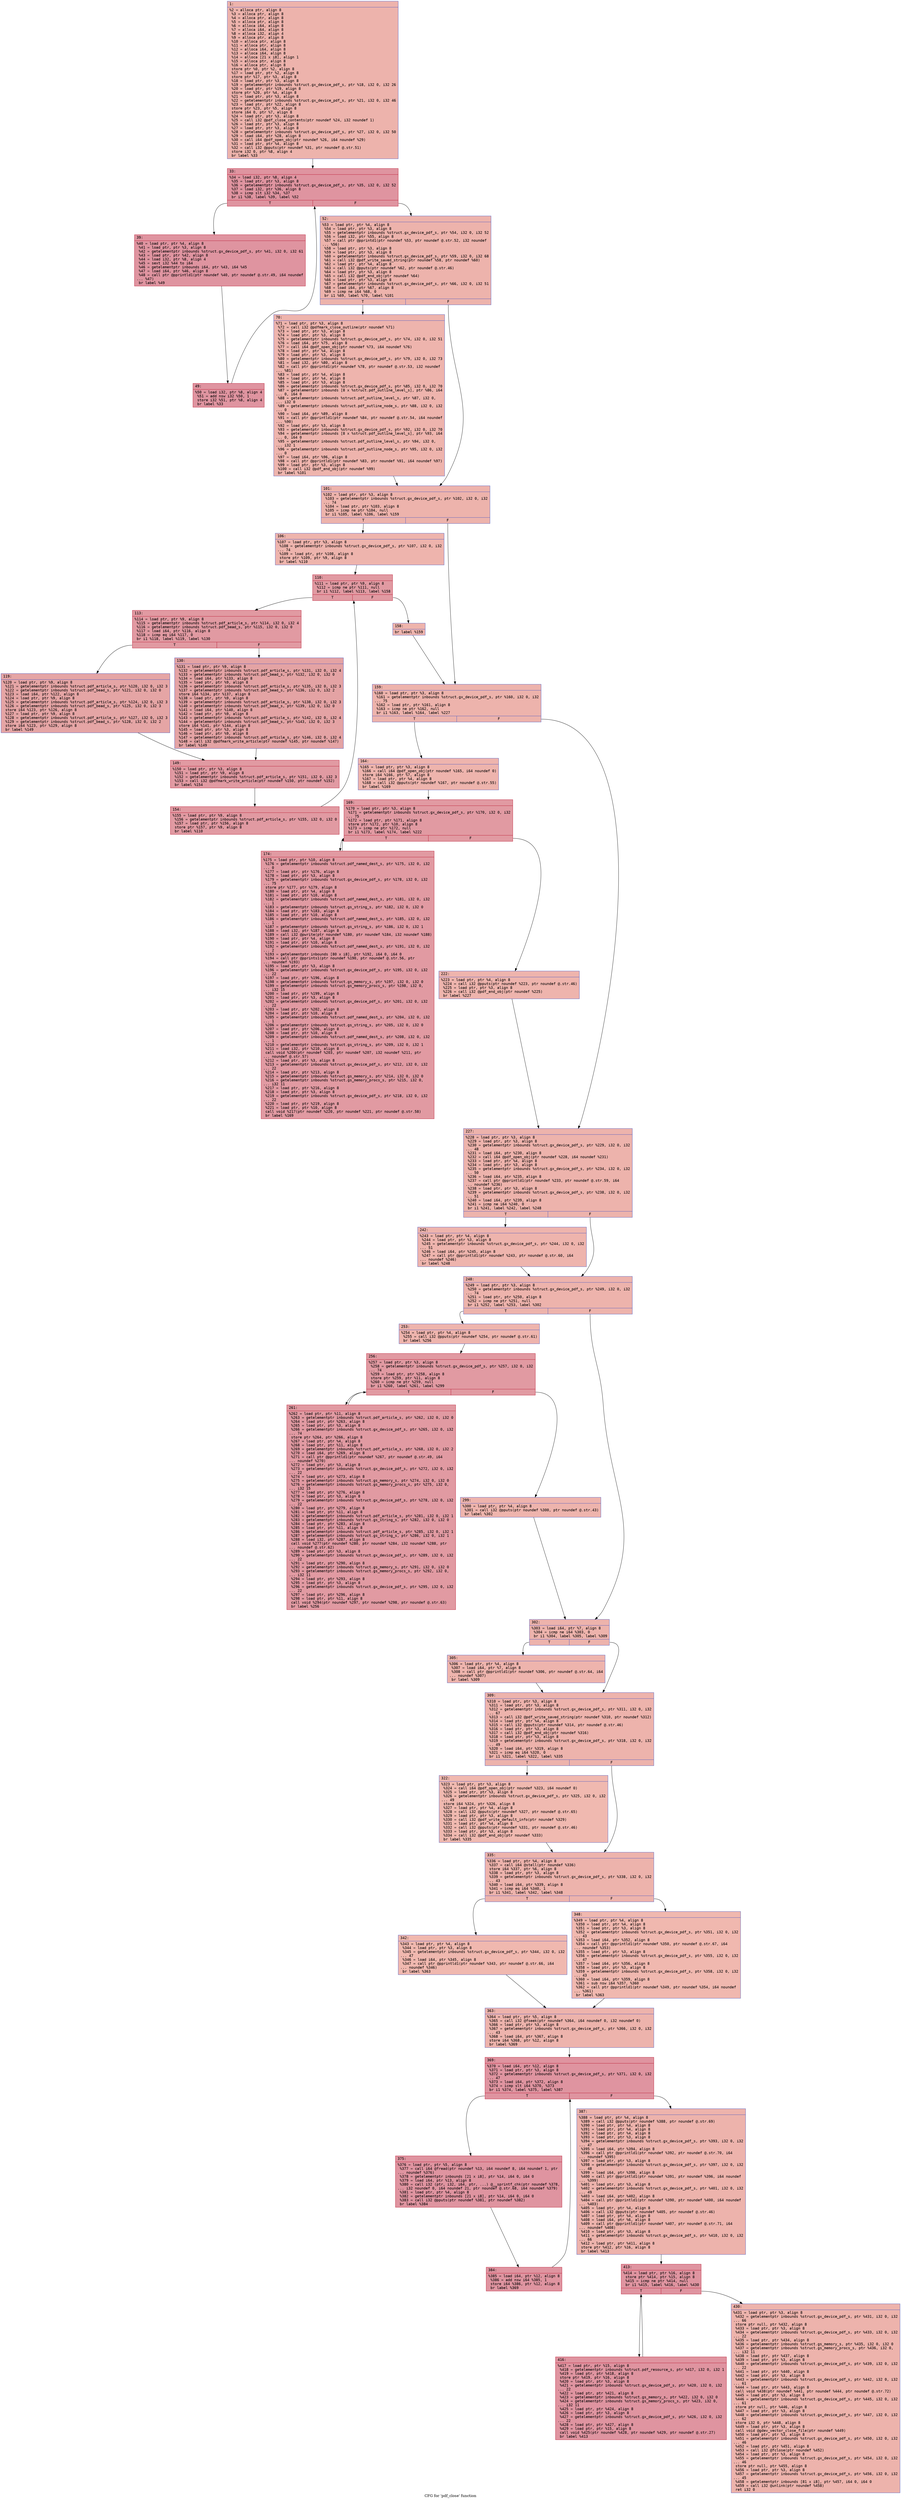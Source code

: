 digraph "CFG for 'pdf_close' function" {
	label="CFG for 'pdf_close' function";

	Node0x6000020ae800 [shape=record,color="#3d50c3ff", style=filled, fillcolor="#d6524470" fontname="Courier",label="{1:\l|  %2 = alloca ptr, align 8\l  %3 = alloca ptr, align 8\l  %4 = alloca ptr, align 8\l  %5 = alloca ptr, align 8\l  %6 = alloca i64, align 8\l  %7 = alloca i64, align 8\l  %8 = alloca i32, align 4\l  %9 = alloca ptr, align 8\l  %10 = alloca ptr, align 8\l  %11 = alloca ptr, align 8\l  %12 = alloca i64, align 8\l  %13 = alloca i64, align 8\l  %14 = alloca [21 x i8], align 1\l  %15 = alloca ptr, align 8\l  %16 = alloca ptr, align 8\l  store ptr %0, ptr %2, align 8\l  %17 = load ptr, ptr %2, align 8\l  store ptr %17, ptr %3, align 8\l  %18 = load ptr, ptr %3, align 8\l  %19 = getelementptr inbounds %struct.gx_device_pdf_s, ptr %18, i32 0, i32 26\l  %20 = load ptr, ptr %19, align 8\l  store ptr %20, ptr %4, align 8\l  %21 = load ptr, ptr %3, align 8\l  %22 = getelementptr inbounds %struct.gx_device_pdf_s, ptr %21, i32 0, i32 46\l  %23 = load ptr, ptr %22, align 8\l  store ptr %23, ptr %5, align 8\l  store i64 0, ptr %7, align 8\l  %24 = load ptr, ptr %3, align 8\l  %25 = call i32 @pdf_close_contents(ptr noundef %24, i32 noundef 1)\l  %26 = load ptr, ptr %3, align 8\l  %27 = load ptr, ptr %3, align 8\l  %28 = getelementptr inbounds %struct.gx_device_pdf_s, ptr %27, i32 0, i32 50\l  %29 = load i64, ptr %28, align 8\l  %30 = call i64 @pdf_open_obj(ptr noundef %26, i64 noundef %29)\l  %31 = load ptr, ptr %4, align 8\l  %32 = call i32 @pputs(ptr noundef %31, ptr noundef @.str.51)\l  store i32 0, ptr %8, align 4\l  br label %33\l}"];
	Node0x6000020ae800 -> Node0x6000020ae850[tooltip="1 -> 33\nProbability 100.00%" ];
	Node0x6000020ae850 [shape=record,color="#b70d28ff", style=filled, fillcolor="#b70d2870" fontname="Courier",label="{33:\l|  %34 = load i32, ptr %8, align 4\l  %35 = load ptr, ptr %3, align 8\l  %36 = getelementptr inbounds %struct.gx_device_pdf_s, ptr %35, i32 0, i32 52\l  %37 = load i32, ptr %36, align 8\l  %38 = icmp slt i32 %34, %37\l  br i1 %38, label %39, label %52\l|{<s0>T|<s1>F}}"];
	Node0x6000020ae850:s0 -> Node0x6000020ae8a0[tooltip="33 -> 39\nProbability 96.88%" ];
	Node0x6000020ae850:s1 -> Node0x6000020ae940[tooltip="33 -> 52\nProbability 3.12%" ];
	Node0x6000020ae8a0 [shape=record,color="#b70d28ff", style=filled, fillcolor="#b70d2870" fontname="Courier",label="{39:\l|  %40 = load ptr, ptr %4, align 8\l  %41 = load ptr, ptr %3, align 8\l  %42 = getelementptr inbounds %struct.gx_device_pdf_s, ptr %41, i32 0, i32 61\l  %43 = load ptr, ptr %42, align 8\l  %44 = load i32, ptr %8, align 4\l  %45 = sext i32 %44 to i64\l  %46 = getelementptr inbounds i64, ptr %43, i64 %45\l  %47 = load i64, ptr %46, align 8\l  %48 = call ptr @pprintld1(ptr noundef %40, ptr noundef @.str.49, i64 noundef\l... %47)\l  br label %49\l}"];
	Node0x6000020ae8a0 -> Node0x6000020ae8f0[tooltip="39 -> 49\nProbability 100.00%" ];
	Node0x6000020ae8f0 [shape=record,color="#b70d28ff", style=filled, fillcolor="#b70d2870" fontname="Courier",label="{49:\l|  %50 = load i32, ptr %8, align 4\l  %51 = add nsw i32 %50, 1\l  store i32 %51, ptr %8, align 4\l  br label %33\l}"];
	Node0x6000020ae8f0 -> Node0x6000020ae850[tooltip="49 -> 33\nProbability 100.00%" ];
	Node0x6000020ae940 [shape=record,color="#3d50c3ff", style=filled, fillcolor="#d6524470" fontname="Courier",label="{52:\l|  %53 = load ptr, ptr %4, align 8\l  %54 = load ptr, ptr %3, align 8\l  %55 = getelementptr inbounds %struct.gx_device_pdf_s, ptr %54, i32 0, i32 52\l  %56 = load i32, ptr %55, align 8\l  %57 = call ptr @pprintd1(ptr noundef %53, ptr noundef @.str.52, i32 noundef\l... %56)\l  %58 = load ptr, ptr %3, align 8\l  %59 = load ptr, ptr %3, align 8\l  %60 = getelementptr inbounds %struct.gx_device_pdf_s, ptr %59, i32 0, i32 68\l  %61 = call i32 @pdf_write_saved_string(ptr noundef %58, ptr noundef %60)\l  %62 = load ptr, ptr %4, align 8\l  %63 = call i32 @pputs(ptr noundef %62, ptr noundef @.str.46)\l  %64 = load ptr, ptr %3, align 8\l  %65 = call i32 @pdf_end_obj(ptr noundef %64)\l  %66 = load ptr, ptr %3, align 8\l  %67 = getelementptr inbounds %struct.gx_device_pdf_s, ptr %66, i32 0, i32 51\l  %68 = load i64, ptr %67, align 8\l  %69 = icmp ne i64 %68, 0\l  br i1 %69, label %70, label %101\l|{<s0>T|<s1>F}}"];
	Node0x6000020ae940:s0 -> Node0x6000020ae990[tooltip="52 -> 70\nProbability 62.50%" ];
	Node0x6000020ae940:s1 -> Node0x6000020ae9e0[tooltip="52 -> 101\nProbability 37.50%" ];
	Node0x6000020ae990 [shape=record,color="#3d50c3ff", style=filled, fillcolor="#d8564670" fontname="Courier",label="{70:\l|  %71 = load ptr, ptr %3, align 8\l  %72 = call i32 @pdfmark_close_outline(ptr noundef %71)\l  %73 = load ptr, ptr %3, align 8\l  %74 = load ptr, ptr %3, align 8\l  %75 = getelementptr inbounds %struct.gx_device_pdf_s, ptr %74, i32 0, i32 51\l  %76 = load i64, ptr %75, align 8\l  %77 = call i64 @pdf_open_obj(ptr noundef %73, i64 noundef %76)\l  %78 = load ptr, ptr %4, align 8\l  %79 = load ptr, ptr %3, align 8\l  %80 = getelementptr inbounds %struct.gx_device_pdf_s, ptr %79, i32 0, i32 73\l  %81 = load i32, ptr %80, align 8\l  %82 = call ptr @pprintd1(ptr noundef %78, ptr noundef @.str.53, i32 noundef\l... %81)\l  %83 = load ptr, ptr %4, align 8\l  %84 = load ptr, ptr %4, align 8\l  %85 = load ptr, ptr %3, align 8\l  %86 = getelementptr inbounds %struct.gx_device_pdf_s, ptr %85, i32 0, i32 70\l  %87 = getelementptr inbounds [8 x %struct.pdf_outline_level_s], ptr %86, i64\l... 0, i64 0\l  %88 = getelementptr inbounds %struct.pdf_outline_level_s, ptr %87, i32 0,\l... i32 0\l  %89 = getelementptr inbounds %struct.pdf_outline_node_s, ptr %88, i32 0, i32\l... 0\l  %90 = load i64, ptr %89, align 8\l  %91 = call ptr @pprintld1(ptr noundef %84, ptr noundef @.str.54, i64 noundef\l... %90)\l  %92 = load ptr, ptr %3, align 8\l  %93 = getelementptr inbounds %struct.gx_device_pdf_s, ptr %92, i32 0, i32 70\l  %94 = getelementptr inbounds [8 x %struct.pdf_outline_level_s], ptr %93, i64\l... 0, i64 0\l  %95 = getelementptr inbounds %struct.pdf_outline_level_s, ptr %94, i32 0,\l... i32 1\l  %96 = getelementptr inbounds %struct.pdf_outline_node_s, ptr %95, i32 0, i32\l... 0\l  %97 = load i64, ptr %96, align 8\l  %98 = call ptr @pprintld1(ptr noundef %83, ptr noundef %91, i64 noundef %97)\l  %99 = load ptr, ptr %3, align 8\l  %100 = call i32 @pdf_end_obj(ptr noundef %99)\l  br label %101\l}"];
	Node0x6000020ae990 -> Node0x6000020ae9e0[tooltip="70 -> 101\nProbability 100.00%" ];
	Node0x6000020ae9e0 [shape=record,color="#3d50c3ff", style=filled, fillcolor="#d6524470" fontname="Courier",label="{101:\l|  %102 = load ptr, ptr %3, align 8\l  %103 = getelementptr inbounds %struct.gx_device_pdf_s, ptr %102, i32 0, i32\l... 74\l  %104 = load ptr, ptr %103, align 8\l  %105 = icmp ne ptr %104, null\l  br i1 %105, label %106, label %159\l|{<s0>T|<s1>F}}"];
	Node0x6000020ae9e0:s0 -> Node0x6000020aea30[tooltip="101 -> 106\nProbability 62.50%" ];
	Node0x6000020ae9e0:s1 -> Node0x6000020aecb0[tooltip="101 -> 159\nProbability 37.50%" ];
	Node0x6000020aea30 [shape=record,color="#3d50c3ff", style=filled, fillcolor="#d8564670" fontname="Courier",label="{106:\l|  %107 = load ptr, ptr %3, align 8\l  %108 = getelementptr inbounds %struct.gx_device_pdf_s, ptr %107, i32 0, i32\l... 74\l  %109 = load ptr, ptr %108, align 8\l  store ptr %109, ptr %9, align 8\l  br label %110\l}"];
	Node0x6000020aea30 -> Node0x6000020aea80[tooltip="106 -> 110\nProbability 100.00%" ];
	Node0x6000020aea80 [shape=record,color="#b70d28ff", style=filled, fillcolor="#bb1b2c70" fontname="Courier",label="{110:\l|  %111 = load ptr, ptr %9, align 8\l  %112 = icmp ne ptr %111, null\l  br i1 %112, label %113, label %158\l|{<s0>T|<s1>F}}"];
	Node0x6000020aea80:s0 -> Node0x6000020aead0[tooltip="110 -> 113\nProbability 96.88%" ];
	Node0x6000020aea80:s1 -> Node0x6000020aec60[tooltip="110 -> 158\nProbability 3.12%" ];
	Node0x6000020aead0 [shape=record,color="#b70d28ff", style=filled, fillcolor="#bb1b2c70" fontname="Courier",label="{113:\l|  %114 = load ptr, ptr %9, align 8\l  %115 = getelementptr inbounds %struct.pdf_article_s, ptr %114, i32 0, i32 4\l  %116 = getelementptr inbounds %struct.pdf_bead_s, ptr %115, i32 0, i32 0\l  %117 = load i64, ptr %116, align 8\l  %118 = icmp eq i64 %117, 0\l  br i1 %118, label %119, label %130\l|{<s0>T|<s1>F}}"];
	Node0x6000020aead0:s0 -> Node0x6000020aeb20[tooltip="113 -> 119\nProbability 37.50%" ];
	Node0x6000020aead0:s1 -> Node0x6000020aeb70[tooltip="113 -> 130\nProbability 62.50%" ];
	Node0x6000020aeb20 [shape=record,color="#3d50c3ff", style=filled, fillcolor="#c5333470" fontname="Courier",label="{119:\l|  %120 = load ptr, ptr %9, align 8\l  %121 = getelementptr inbounds %struct.pdf_article_s, ptr %120, i32 0, i32 3\l  %122 = getelementptr inbounds %struct.pdf_bead_s, ptr %121, i32 0, i32 0\l  %123 = load i64, ptr %122, align 8\l  %124 = load ptr, ptr %9, align 8\l  %125 = getelementptr inbounds %struct.pdf_article_s, ptr %124, i32 0, i32 3\l  %126 = getelementptr inbounds %struct.pdf_bead_s, ptr %125, i32 0, i32 3\l  store i64 %123, ptr %126, align 8\l  %127 = load ptr, ptr %9, align 8\l  %128 = getelementptr inbounds %struct.pdf_article_s, ptr %127, i32 0, i32 3\l  %129 = getelementptr inbounds %struct.pdf_bead_s, ptr %128, i32 0, i32 2\l  store i64 %123, ptr %129, align 8\l  br label %149\l}"];
	Node0x6000020aeb20 -> Node0x6000020aebc0[tooltip="119 -> 149\nProbability 100.00%" ];
	Node0x6000020aeb70 [shape=record,color="#3d50c3ff", style=filled, fillcolor="#c32e3170" fontname="Courier",label="{130:\l|  %131 = load ptr, ptr %9, align 8\l  %132 = getelementptr inbounds %struct.pdf_article_s, ptr %131, i32 0, i32 4\l  %133 = getelementptr inbounds %struct.pdf_bead_s, ptr %132, i32 0, i32 0\l  %134 = load i64, ptr %133, align 8\l  %135 = load ptr, ptr %9, align 8\l  %136 = getelementptr inbounds %struct.pdf_article_s, ptr %135, i32 0, i32 3\l  %137 = getelementptr inbounds %struct.pdf_bead_s, ptr %136, i32 0, i32 2\l  store i64 %134, ptr %137, align 8\l  %138 = load ptr, ptr %9, align 8\l  %139 = getelementptr inbounds %struct.pdf_article_s, ptr %138, i32 0, i32 3\l  %140 = getelementptr inbounds %struct.pdf_bead_s, ptr %139, i32 0, i32 0\l  %141 = load i64, ptr %140, align 8\l  %142 = load ptr, ptr %9, align 8\l  %143 = getelementptr inbounds %struct.pdf_article_s, ptr %142, i32 0, i32 4\l  %144 = getelementptr inbounds %struct.pdf_bead_s, ptr %143, i32 0, i32 3\l  store i64 %141, ptr %144, align 8\l  %145 = load ptr, ptr %3, align 8\l  %146 = load ptr, ptr %9, align 8\l  %147 = getelementptr inbounds %struct.pdf_article_s, ptr %146, i32 0, i32 4\l  %148 = call i32 @pdfmark_write_article(ptr noundef %145, ptr noundef %147)\l  br label %149\l}"];
	Node0x6000020aeb70 -> Node0x6000020aebc0[tooltip="130 -> 149\nProbability 100.00%" ];
	Node0x6000020aebc0 [shape=record,color="#b70d28ff", style=filled, fillcolor="#bb1b2c70" fontname="Courier",label="{149:\l|  %150 = load ptr, ptr %3, align 8\l  %151 = load ptr, ptr %9, align 8\l  %152 = getelementptr inbounds %struct.pdf_article_s, ptr %151, i32 0, i32 3\l  %153 = call i32 @pdfmark_write_article(ptr noundef %150, ptr noundef %152)\l  br label %154\l}"];
	Node0x6000020aebc0 -> Node0x6000020aec10[tooltip="149 -> 154\nProbability 100.00%" ];
	Node0x6000020aec10 [shape=record,color="#b70d28ff", style=filled, fillcolor="#bb1b2c70" fontname="Courier",label="{154:\l|  %155 = load ptr, ptr %9, align 8\l  %156 = getelementptr inbounds %struct.pdf_article_s, ptr %155, i32 0, i32 0\l  %157 = load ptr, ptr %156, align 8\l  store ptr %157, ptr %9, align 8\l  br label %110\l}"];
	Node0x6000020aec10 -> Node0x6000020aea80[tooltip="154 -> 110\nProbability 100.00%" ];
	Node0x6000020aec60 [shape=record,color="#3d50c3ff", style=filled, fillcolor="#d8564670" fontname="Courier",label="{158:\l|  br label %159\l}"];
	Node0x6000020aec60 -> Node0x6000020aecb0[tooltip="158 -> 159\nProbability 100.00%" ];
	Node0x6000020aecb0 [shape=record,color="#3d50c3ff", style=filled, fillcolor="#d6524470" fontname="Courier",label="{159:\l|  %160 = load ptr, ptr %3, align 8\l  %161 = getelementptr inbounds %struct.gx_device_pdf_s, ptr %160, i32 0, i32\l... 75\l  %162 = load ptr, ptr %161, align 8\l  %163 = icmp ne ptr %162, null\l  br i1 %163, label %164, label %227\l|{<s0>T|<s1>F}}"];
	Node0x6000020aecb0:s0 -> Node0x6000020aed00[tooltip="159 -> 164\nProbability 62.50%" ];
	Node0x6000020aecb0:s1 -> Node0x6000020aee40[tooltip="159 -> 227\nProbability 37.50%" ];
	Node0x6000020aed00 [shape=record,color="#3d50c3ff", style=filled, fillcolor="#d8564670" fontname="Courier",label="{164:\l|  %165 = load ptr, ptr %3, align 8\l  %166 = call i64 @pdf_open_obj(ptr noundef %165, i64 noundef 0)\l  store i64 %166, ptr %7, align 8\l  %167 = load ptr, ptr %4, align 8\l  %168 = call i32 @pputs(ptr noundef %167, ptr noundef @.str.55)\l  br label %169\l}"];
	Node0x6000020aed00 -> Node0x6000020aed50[tooltip="164 -> 169\nProbability 100.00%" ];
	Node0x6000020aed50 [shape=record,color="#b70d28ff", style=filled, fillcolor="#bb1b2c70" fontname="Courier",label="{169:\l|  %170 = load ptr, ptr %3, align 8\l  %171 = getelementptr inbounds %struct.gx_device_pdf_s, ptr %170, i32 0, i32\l... 75\l  %172 = load ptr, ptr %171, align 8\l  store ptr %172, ptr %10, align 8\l  %173 = icmp ne ptr %172, null\l  br i1 %173, label %174, label %222\l|{<s0>T|<s1>F}}"];
	Node0x6000020aed50:s0 -> Node0x6000020aeda0[tooltip="169 -> 174\nProbability 96.88%" ];
	Node0x6000020aed50:s1 -> Node0x6000020aedf0[tooltip="169 -> 222\nProbability 3.12%" ];
	Node0x6000020aeda0 [shape=record,color="#b70d28ff", style=filled, fillcolor="#bb1b2c70" fontname="Courier",label="{174:\l|  %175 = load ptr, ptr %10, align 8\l  %176 = getelementptr inbounds %struct.pdf_named_dest_s, ptr %175, i32 0, i32\l... 0\l  %177 = load ptr, ptr %176, align 8\l  %178 = load ptr, ptr %3, align 8\l  %179 = getelementptr inbounds %struct.gx_device_pdf_s, ptr %178, i32 0, i32\l... 75\l  store ptr %177, ptr %179, align 8\l  %180 = load ptr, ptr %4, align 8\l  %181 = load ptr, ptr %10, align 8\l  %182 = getelementptr inbounds %struct.pdf_named_dest_s, ptr %181, i32 0, i32\l... 1\l  %183 = getelementptr inbounds %struct.gs_string_s, ptr %182, i32 0, i32 0\l  %184 = load ptr, ptr %183, align 8\l  %185 = load ptr, ptr %10, align 8\l  %186 = getelementptr inbounds %struct.pdf_named_dest_s, ptr %185, i32 0, i32\l... 1\l  %187 = getelementptr inbounds %struct.gs_string_s, ptr %186, i32 0, i32 1\l  %188 = load i32, ptr %187, align 8\l  %189 = call i32 @pwrite(ptr noundef %180, ptr noundef %184, i32 noundef %188)\l  %190 = load ptr, ptr %4, align 8\l  %191 = load ptr, ptr %10, align 8\l  %192 = getelementptr inbounds %struct.pdf_named_dest_s, ptr %191, i32 0, i32\l... 2\l  %193 = getelementptr inbounds [80 x i8], ptr %192, i64 0, i64 0\l  %194 = call ptr @pprints1(ptr noundef %190, ptr noundef @.str.56, ptr\l... noundef %193)\l  %195 = load ptr, ptr %3, align 8\l  %196 = getelementptr inbounds %struct.gx_device_pdf_s, ptr %195, i32 0, i32\l... 22\l  %197 = load ptr, ptr %196, align 8\l  %198 = getelementptr inbounds %struct.gs_memory_s, ptr %197, i32 0, i32 0\l  %199 = getelementptr inbounds %struct.gs_memory_procs_s, ptr %198, i32 0,\l... i32 15\l  %200 = load ptr, ptr %199, align 8\l  %201 = load ptr, ptr %3, align 8\l  %202 = getelementptr inbounds %struct.gx_device_pdf_s, ptr %201, i32 0, i32\l... 22\l  %203 = load ptr, ptr %202, align 8\l  %204 = load ptr, ptr %10, align 8\l  %205 = getelementptr inbounds %struct.pdf_named_dest_s, ptr %204, i32 0, i32\l... 1\l  %206 = getelementptr inbounds %struct.gs_string_s, ptr %205, i32 0, i32 0\l  %207 = load ptr, ptr %206, align 8\l  %208 = load ptr, ptr %10, align 8\l  %209 = getelementptr inbounds %struct.pdf_named_dest_s, ptr %208, i32 0, i32\l... 1\l  %210 = getelementptr inbounds %struct.gs_string_s, ptr %209, i32 0, i32 1\l  %211 = load i32, ptr %210, align 8\l  call void %200(ptr noundef %203, ptr noundef %207, i32 noundef %211, ptr\l... noundef @.str.57)\l  %212 = load ptr, ptr %3, align 8\l  %213 = getelementptr inbounds %struct.gx_device_pdf_s, ptr %212, i32 0, i32\l... 22\l  %214 = load ptr, ptr %213, align 8\l  %215 = getelementptr inbounds %struct.gs_memory_s, ptr %214, i32 0, i32 0\l  %216 = getelementptr inbounds %struct.gs_memory_procs_s, ptr %215, i32 0,\l... i32 11\l  %217 = load ptr, ptr %216, align 8\l  %218 = load ptr, ptr %3, align 8\l  %219 = getelementptr inbounds %struct.gx_device_pdf_s, ptr %218, i32 0, i32\l... 22\l  %220 = load ptr, ptr %219, align 8\l  %221 = load ptr, ptr %10, align 8\l  call void %217(ptr noundef %220, ptr noundef %221, ptr noundef @.str.58)\l  br label %169\l}"];
	Node0x6000020aeda0 -> Node0x6000020aed50[tooltip="174 -> 169\nProbability 100.00%" ];
	Node0x6000020aedf0 [shape=record,color="#3d50c3ff", style=filled, fillcolor="#d8564670" fontname="Courier",label="{222:\l|  %223 = load ptr, ptr %4, align 8\l  %224 = call i32 @pputs(ptr noundef %223, ptr noundef @.str.46)\l  %225 = load ptr, ptr %3, align 8\l  %226 = call i32 @pdf_end_obj(ptr noundef %225)\l  br label %227\l}"];
	Node0x6000020aedf0 -> Node0x6000020aee40[tooltip="222 -> 227\nProbability 100.00%" ];
	Node0x6000020aee40 [shape=record,color="#3d50c3ff", style=filled, fillcolor="#d6524470" fontname="Courier",label="{227:\l|  %228 = load ptr, ptr %3, align 8\l  %229 = load ptr, ptr %3, align 8\l  %230 = getelementptr inbounds %struct.gx_device_pdf_s, ptr %229, i32 0, i32\l... 48\l  %231 = load i64, ptr %230, align 8\l  %232 = call i64 @pdf_open_obj(ptr noundef %228, i64 noundef %231)\l  %233 = load ptr, ptr %4, align 8\l  %234 = load ptr, ptr %3, align 8\l  %235 = getelementptr inbounds %struct.gx_device_pdf_s, ptr %234, i32 0, i32\l... 50\l  %236 = load i64, ptr %235, align 8\l  %237 = call ptr @pprintld1(ptr noundef %233, ptr noundef @.str.59, i64\l... noundef %236)\l  %238 = load ptr, ptr %3, align 8\l  %239 = getelementptr inbounds %struct.gx_device_pdf_s, ptr %238, i32 0, i32\l... 51\l  %240 = load i64, ptr %239, align 8\l  %241 = icmp ne i64 %240, 0\l  br i1 %241, label %242, label %248\l|{<s0>T|<s1>F}}"];
	Node0x6000020aee40:s0 -> Node0x6000020aee90[tooltip="227 -> 242\nProbability 62.50%" ];
	Node0x6000020aee40:s1 -> Node0x6000020aeee0[tooltip="227 -> 248\nProbability 37.50%" ];
	Node0x6000020aee90 [shape=record,color="#3d50c3ff", style=filled, fillcolor="#d8564670" fontname="Courier",label="{242:\l|  %243 = load ptr, ptr %4, align 8\l  %244 = load ptr, ptr %3, align 8\l  %245 = getelementptr inbounds %struct.gx_device_pdf_s, ptr %244, i32 0, i32\l... 51\l  %246 = load i64, ptr %245, align 8\l  %247 = call ptr @pprintld1(ptr noundef %243, ptr noundef @.str.60, i64\l... noundef %246)\l  br label %248\l}"];
	Node0x6000020aee90 -> Node0x6000020aeee0[tooltip="242 -> 248\nProbability 100.00%" ];
	Node0x6000020aeee0 [shape=record,color="#3d50c3ff", style=filled, fillcolor="#d6524470" fontname="Courier",label="{248:\l|  %249 = load ptr, ptr %3, align 8\l  %250 = getelementptr inbounds %struct.gx_device_pdf_s, ptr %249, i32 0, i32\l... 74\l  %251 = load ptr, ptr %250, align 8\l  %252 = icmp ne ptr %251, null\l  br i1 %252, label %253, label %302\l|{<s0>T|<s1>F}}"];
	Node0x6000020aeee0:s0 -> Node0x6000020aef30[tooltip="248 -> 253\nProbability 62.50%" ];
	Node0x6000020aeee0:s1 -> Node0x6000020af070[tooltip="248 -> 302\nProbability 37.50%" ];
	Node0x6000020aef30 [shape=record,color="#3d50c3ff", style=filled, fillcolor="#d8564670" fontname="Courier",label="{253:\l|  %254 = load ptr, ptr %4, align 8\l  %255 = call i32 @pputs(ptr noundef %254, ptr noundef @.str.61)\l  br label %256\l}"];
	Node0x6000020aef30 -> Node0x6000020aef80[tooltip="253 -> 256\nProbability 100.00%" ];
	Node0x6000020aef80 [shape=record,color="#b70d28ff", style=filled, fillcolor="#bb1b2c70" fontname="Courier",label="{256:\l|  %257 = load ptr, ptr %3, align 8\l  %258 = getelementptr inbounds %struct.gx_device_pdf_s, ptr %257, i32 0, i32\l... 74\l  %259 = load ptr, ptr %258, align 8\l  store ptr %259, ptr %11, align 8\l  %260 = icmp ne ptr %259, null\l  br i1 %260, label %261, label %299\l|{<s0>T|<s1>F}}"];
	Node0x6000020aef80:s0 -> Node0x6000020aefd0[tooltip="256 -> 261\nProbability 96.88%" ];
	Node0x6000020aef80:s1 -> Node0x6000020af020[tooltip="256 -> 299\nProbability 3.12%" ];
	Node0x6000020aefd0 [shape=record,color="#b70d28ff", style=filled, fillcolor="#bb1b2c70" fontname="Courier",label="{261:\l|  %262 = load ptr, ptr %11, align 8\l  %263 = getelementptr inbounds %struct.pdf_article_s, ptr %262, i32 0, i32 0\l  %264 = load ptr, ptr %263, align 8\l  %265 = load ptr, ptr %3, align 8\l  %266 = getelementptr inbounds %struct.gx_device_pdf_s, ptr %265, i32 0, i32\l... 74\l  store ptr %264, ptr %266, align 8\l  %267 = load ptr, ptr %4, align 8\l  %268 = load ptr, ptr %11, align 8\l  %269 = getelementptr inbounds %struct.pdf_article_s, ptr %268, i32 0, i32 2\l  %270 = load i64, ptr %269, align 8\l  %271 = call ptr @pprintld1(ptr noundef %267, ptr noundef @.str.49, i64\l... noundef %270)\l  %272 = load ptr, ptr %3, align 8\l  %273 = getelementptr inbounds %struct.gx_device_pdf_s, ptr %272, i32 0, i32\l... 22\l  %274 = load ptr, ptr %273, align 8\l  %275 = getelementptr inbounds %struct.gs_memory_s, ptr %274, i32 0, i32 0\l  %276 = getelementptr inbounds %struct.gs_memory_procs_s, ptr %275, i32 0,\l... i32 15\l  %277 = load ptr, ptr %276, align 8\l  %278 = load ptr, ptr %3, align 8\l  %279 = getelementptr inbounds %struct.gx_device_pdf_s, ptr %278, i32 0, i32\l... 22\l  %280 = load ptr, ptr %279, align 8\l  %281 = load ptr, ptr %11, align 8\l  %282 = getelementptr inbounds %struct.pdf_article_s, ptr %281, i32 0, i32 1\l  %283 = getelementptr inbounds %struct.gs_string_s, ptr %282, i32 0, i32 0\l  %284 = load ptr, ptr %283, align 8\l  %285 = load ptr, ptr %11, align 8\l  %286 = getelementptr inbounds %struct.pdf_article_s, ptr %285, i32 0, i32 1\l  %287 = getelementptr inbounds %struct.gs_string_s, ptr %286, i32 0, i32 1\l  %288 = load i32, ptr %287, align 8\l  call void %277(ptr noundef %280, ptr noundef %284, i32 noundef %288, ptr\l... noundef @.str.62)\l  %289 = load ptr, ptr %3, align 8\l  %290 = getelementptr inbounds %struct.gx_device_pdf_s, ptr %289, i32 0, i32\l... 22\l  %291 = load ptr, ptr %290, align 8\l  %292 = getelementptr inbounds %struct.gs_memory_s, ptr %291, i32 0, i32 0\l  %293 = getelementptr inbounds %struct.gs_memory_procs_s, ptr %292, i32 0,\l... i32 11\l  %294 = load ptr, ptr %293, align 8\l  %295 = load ptr, ptr %3, align 8\l  %296 = getelementptr inbounds %struct.gx_device_pdf_s, ptr %295, i32 0, i32\l... 22\l  %297 = load ptr, ptr %296, align 8\l  %298 = load ptr, ptr %11, align 8\l  call void %294(ptr noundef %297, ptr noundef %298, ptr noundef @.str.63)\l  br label %256\l}"];
	Node0x6000020aefd0 -> Node0x6000020aef80[tooltip="261 -> 256\nProbability 100.00%" ];
	Node0x6000020af020 [shape=record,color="#3d50c3ff", style=filled, fillcolor="#d8564670" fontname="Courier",label="{299:\l|  %300 = load ptr, ptr %4, align 8\l  %301 = call i32 @pputs(ptr noundef %300, ptr noundef @.str.43)\l  br label %302\l}"];
	Node0x6000020af020 -> Node0x6000020af070[tooltip="299 -> 302\nProbability 100.00%" ];
	Node0x6000020af070 [shape=record,color="#3d50c3ff", style=filled, fillcolor="#d6524470" fontname="Courier",label="{302:\l|  %303 = load i64, ptr %7, align 8\l  %304 = icmp ne i64 %303, 0\l  br i1 %304, label %305, label %309\l|{<s0>T|<s1>F}}"];
	Node0x6000020af070:s0 -> Node0x6000020af0c0[tooltip="302 -> 305\nProbability 62.50%" ];
	Node0x6000020af070:s1 -> Node0x6000020af110[tooltip="302 -> 309\nProbability 37.50%" ];
	Node0x6000020af0c0 [shape=record,color="#3d50c3ff", style=filled, fillcolor="#d8564670" fontname="Courier",label="{305:\l|  %306 = load ptr, ptr %4, align 8\l  %307 = load i64, ptr %7, align 8\l  %308 = call ptr @pprintld1(ptr noundef %306, ptr noundef @.str.64, i64\l... noundef %307)\l  br label %309\l}"];
	Node0x6000020af0c0 -> Node0x6000020af110[tooltip="305 -> 309\nProbability 100.00%" ];
	Node0x6000020af110 [shape=record,color="#3d50c3ff", style=filled, fillcolor="#d6524470" fontname="Courier",label="{309:\l|  %310 = load ptr, ptr %3, align 8\l  %311 = load ptr, ptr %3, align 8\l  %312 = getelementptr inbounds %struct.gx_device_pdf_s, ptr %311, i32 0, i32\l... 67\l  %313 = call i32 @pdf_write_saved_string(ptr noundef %310, ptr noundef %312)\l  %314 = load ptr, ptr %4, align 8\l  %315 = call i32 @pputs(ptr noundef %314, ptr noundef @.str.46)\l  %316 = load ptr, ptr %3, align 8\l  %317 = call i32 @pdf_end_obj(ptr noundef %316)\l  %318 = load ptr, ptr %3, align 8\l  %319 = getelementptr inbounds %struct.gx_device_pdf_s, ptr %318, i32 0, i32\l... 49\l  %320 = load i64, ptr %319, align 8\l  %321 = icmp eq i64 %320, 0\l  br i1 %321, label %322, label %335\l|{<s0>T|<s1>F}}"];
	Node0x6000020af110:s0 -> Node0x6000020af160[tooltip="309 -> 322\nProbability 37.50%" ];
	Node0x6000020af110:s1 -> Node0x6000020af1b0[tooltip="309 -> 335\nProbability 62.50%" ];
	Node0x6000020af160 [shape=record,color="#3d50c3ff", style=filled, fillcolor="#de614d70" fontname="Courier",label="{322:\l|  %323 = load ptr, ptr %3, align 8\l  %324 = call i64 @pdf_open_obj(ptr noundef %323, i64 noundef 0)\l  %325 = load ptr, ptr %3, align 8\l  %326 = getelementptr inbounds %struct.gx_device_pdf_s, ptr %325, i32 0, i32\l... 49\l  store i64 %324, ptr %326, align 8\l  %327 = load ptr, ptr %4, align 8\l  %328 = call i32 @pputs(ptr noundef %327, ptr noundef @.str.65)\l  %329 = load ptr, ptr %3, align 8\l  %330 = call i32 @pdf_write_default_info(ptr noundef %329)\l  %331 = load ptr, ptr %4, align 8\l  %332 = call i32 @pputs(ptr noundef %331, ptr noundef @.str.46)\l  %333 = load ptr, ptr %3, align 8\l  %334 = call i32 @pdf_end_obj(ptr noundef %333)\l  br label %335\l}"];
	Node0x6000020af160 -> Node0x6000020af1b0[tooltip="322 -> 335\nProbability 100.00%" ];
	Node0x6000020af1b0 [shape=record,color="#3d50c3ff", style=filled, fillcolor="#d6524470" fontname="Courier",label="{335:\l|  %336 = load ptr, ptr %4, align 8\l  %337 = call i64 @stell(ptr noundef %336)\l  store i64 %337, ptr %6, align 8\l  %338 = load ptr, ptr %3, align 8\l  %339 = getelementptr inbounds %struct.gx_device_pdf_s, ptr %338, i32 0, i32\l... 43\l  %340 = load i64, ptr %339, align 8\l  %341 = icmp eq i64 %340, 1\l  br i1 %341, label %342, label %348\l|{<s0>T|<s1>F}}"];
	Node0x6000020af1b0:s0 -> Node0x6000020af200[tooltip="335 -> 342\nProbability 50.00%" ];
	Node0x6000020af1b0:s1 -> Node0x6000020af250[tooltip="335 -> 348\nProbability 50.00%" ];
	Node0x6000020af200 [shape=record,color="#3d50c3ff", style=filled, fillcolor="#dc5d4a70" fontname="Courier",label="{342:\l|  %343 = load ptr, ptr %4, align 8\l  %344 = load ptr, ptr %3, align 8\l  %345 = getelementptr inbounds %struct.gx_device_pdf_s, ptr %344, i32 0, i32\l... 47\l  %346 = load i64, ptr %345, align 8\l  %347 = call ptr @pprintld1(ptr noundef %343, ptr noundef @.str.66, i64\l... noundef %346)\l  br label %363\l}"];
	Node0x6000020af200 -> Node0x6000020af2a0[tooltip="342 -> 363\nProbability 100.00%" ];
	Node0x6000020af250 [shape=record,color="#3d50c3ff", style=filled, fillcolor="#dc5d4a70" fontname="Courier",label="{348:\l|  %349 = load ptr, ptr %4, align 8\l  %350 = load ptr, ptr %4, align 8\l  %351 = load ptr, ptr %3, align 8\l  %352 = getelementptr inbounds %struct.gx_device_pdf_s, ptr %351, i32 0, i32\l... 43\l  %353 = load i64, ptr %352, align 8\l  %354 = call ptr @pprintld1(ptr noundef %350, ptr noundef @.str.67, i64\l... noundef %353)\l  %355 = load ptr, ptr %3, align 8\l  %356 = getelementptr inbounds %struct.gx_device_pdf_s, ptr %355, i32 0, i32\l... 47\l  %357 = load i64, ptr %356, align 8\l  %358 = load ptr, ptr %3, align 8\l  %359 = getelementptr inbounds %struct.gx_device_pdf_s, ptr %358, i32 0, i32\l... 43\l  %360 = load i64, ptr %359, align 8\l  %361 = sub nsw i64 %357, %360\l  %362 = call ptr @pprintld1(ptr noundef %349, ptr noundef %354, i64 noundef\l... %361)\l  br label %363\l}"];
	Node0x6000020af250 -> Node0x6000020af2a0[tooltip="348 -> 363\nProbability 100.00%" ];
	Node0x6000020af2a0 [shape=record,color="#3d50c3ff", style=filled, fillcolor="#d6524470" fontname="Courier",label="{363:\l|  %364 = load ptr, ptr %5, align 8\l  %365 = call i32 @fseek(ptr noundef %364, i64 noundef 0, i32 noundef 0)\l  %366 = load ptr, ptr %3, align 8\l  %367 = getelementptr inbounds %struct.gx_device_pdf_s, ptr %366, i32 0, i32\l... 43\l  %368 = load i64, ptr %367, align 8\l  store i64 %368, ptr %12, align 8\l  br label %369\l}"];
	Node0x6000020af2a0 -> Node0x6000020af2f0[tooltip="363 -> 369\nProbability 100.00%" ];
	Node0x6000020af2f0 [shape=record,color="#b70d28ff", style=filled, fillcolor="#b70d2870" fontname="Courier",label="{369:\l|  %370 = load i64, ptr %12, align 8\l  %371 = load ptr, ptr %3, align 8\l  %372 = getelementptr inbounds %struct.gx_device_pdf_s, ptr %371, i32 0, i32\l... 47\l  %373 = load i64, ptr %372, align 8\l  %374 = icmp slt i64 %370, %373\l  br i1 %374, label %375, label %387\l|{<s0>T|<s1>F}}"];
	Node0x6000020af2f0:s0 -> Node0x6000020af340[tooltip="369 -> 375\nProbability 96.88%" ];
	Node0x6000020af2f0:s1 -> Node0x6000020af3e0[tooltip="369 -> 387\nProbability 3.12%" ];
	Node0x6000020af340 [shape=record,color="#b70d28ff", style=filled, fillcolor="#b70d2870" fontname="Courier",label="{375:\l|  %376 = load ptr, ptr %5, align 8\l  %377 = call i64 @fread(ptr noundef %13, i64 noundef 8, i64 noundef 1, ptr\l... noundef %376)\l  %378 = getelementptr inbounds [21 x i8], ptr %14, i64 0, i64 0\l  %379 = load i64, ptr %13, align 8\l  %380 = call i32 (ptr, i32, i64, ptr, ...) @__sprintf_chk(ptr noundef %378,\l... i32 noundef 0, i64 noundef 21, ptr noundef @.str.68, i64 noundef %379)\l  %381 = load ptr, ptr %4, align 8\l  %382 = getelementptr inbounds [21 x i8], ptr %14, i64 0, i64 0\l  %383 = call i32 @pputs(ptr noundef %381, ptr noundef %382)\l  br label %384\l}"];
	Node0x6000020af340 -> Node0x6000020af390[tooltip="375 -> 384\nProbability 100.00%" ];
	Node0x6000020af390 [shape=record,color="#b70d28ff", style=filled, fillcolor="#b70d2870" fontname="Courier",label="{384:\l|  %385 = load i64, ptr %12, align 8\l  %386 = add nsw i64 %385, 1\l  store i64 %386, ptr %12, align 8\l  br label %369\l}"];
	Node0x6000020af390 -> Node0x6000020af2f0[tooltip="384 -> 369\nProbability 100.00%" ];
	Node0x6000020af3e0 [shape=record,color="#3d50c3ff", style=filled, fillcolor="#d6524470" fontname="Courier",label="{387:\l|  %388 = load ptr, ptr %4, align 8\l  %389 = call i32 @pputs(ptr noundef %388, ptr noundef @.str.69)\l  %390 = load ptr, ptr %4, align 8\l  %391 = load ptr, ptr %4, align 8\l  %392 = load ptr, ptr %4, align 8\l  %393 = load ptr, ptr %3, align 8\l  %394 = getelementptr inbounds %struct.gx_device_pdf_s, ptr %393, i32 0, i32\l... 47\l  %395 = load i64, ptr %394, align 8\l  %396 = call ptr @pprintld1(ptr noundef %392, ptr noundef @.str.70, i64\l... noundef %395)\l  %397 = load ptr, ptr %3, align 8\l  %398 = getelementptr inbounds %struct.gx_device_pdf_s, ptr %397, i32 0, i32\l... 48\l  %399 = load i64, ptr %398, align 8\l  %400 = call ptr @pprintld1(ptr noundef %391, ptr noundef %396, i64 noundef\l... %399)\l  %401 = load ptr, ptr %3, align 8\l  %402 = getelementptr inbounds %struct.gx_device_pdf_s, ptr %401, i32 0, i32\l... 49\l  %403 = load i64, ptr %402, align 8\l  %404 = call ptr @pprintld1(ptr noundef %390, ptr noundef %400, i64 noundef\l... %403)\l  %405 = load ptr, ptr %4, align 8\l  %406 = call i32 @pputs(ptr noundef %405, ptr noundef @.str.46)\l  %407 = load ptr, ptr %4, align 8\l  %408 = load i64, ptr %6, align 8\l  %409 = call ptr @pprintld1(ptr noundef %407, ptr noundef @.str.71, i64\l... noundef %408)\l  %410 = load ptr, ptr %3, align 8\l  %411 = getelementptr inbounds %struct.gx_device_pdf_s, ptr %410, i32 0, i32\l... 66\l  %412 = load ptr, ptr %411, align 8\l  store ptr %412, ptr %16, align 8\l  br label %413\l}"];
	Node0x6000020af3e0 -> Node0x6000020af430[tooltip="387 -> 413\nProbability 100.00%" ];
	Node0x6000020af430 [shape=record,color="#b70d28ff", style=filled, fillcolor="#b70d2870" fontname="Courier",label="{413:\l|  %414 = load ptr, ptr %16, align 8\l  store ptr %414, ptr %15, align 8\l  %415 = icmp ne ptr %414, null\l  br i1 %415, label %416, label %430\l|{<s0>T|<s1>F}}"];
	Node0x6000020af430:s0 -> Node0x6000020af480[tooltip="413 -> 416\nProbability 96.88%" ];
	Node0x6000020af430:s1 -> Node0x6000020af4d0[tooltip="413 -> 430\nProbability 3.12%" ];
	Node0x6000020af480 [shape=record,color="#b70d28ff", style=filled, fillcolor="#b70d2870" fontname="Courier",label="{416:\l|  %417 = load ptr, ptr %15, align 8\l  %418 = getelementptr inbounds %struct.pdf_resource_s, ptr %417, i32 0, i32 1\l  %419 = load ptr, ptr %418, align 8\l  store ptr %419, ptr %16, align 8\l  %420 = load ptr, ptr %3, align 8\l  %421 = getelementptr inbounds %struct.gx_device_pdf_s, ptr %420, i32 0, i32\l... 22\l  %422 = load ptr, ptr %421, align 8\l  %423 = getelementptr inbounds %struct.gs_memory_s, ptr %422, i32 0, i32 0\l  %424 = getelementptr inbounds %struct.gs_memory_procs_s, ptr %423, i32 0,\l... i32 11\l  %425 = load ptr, ptr %424, align 8\l  %426 = load ptr, ptr %3, align 8\l  %427 = getelementptr inbounds %struct.gx_device_pdf_s, ptr %426, i32 0, i32\l... 22\l  %428 = load ptr, ptr %427, align 8\l  %429 = load ptr, ptr %15, align 8\l  call void %425(ptr noundef %428, ptr noundef %429, ptr noundef @.str.27)\l  br label %413\l}"];
	Node0x6000020af480 -> Node0x6000020af430[tooltip="416 -> 413\nProbability 100.00%" ];
	Node0x6000020af4d0 [shape=record,color="#3d50c3ff", style=filled, fillcolor="#d6524470" fontname="Courier",label="{430:\l|  %431 = load ptr, ptr %3, align 8\l  %432 = getelementptr inbounds %struct.gx_device_pdf_s, ptr %431, i32 0, i32\l... 66\l  store ptr null, ptr %432, align 8\l  %433 = load ptr, ptr %3, align 8\l  %434 = getelementptr inbounds %struct.gx_device_pdf_s, ptr %433, i32 0, i32\l... 22\l  %435 = load ptr, ptr %434, align 8\l  %436 = getelementptr inbounds %struct.gs_memory_s, ptr %435, i32 0, i32 0\l  %437 = getelementptr inbounds %struct.gs_memory_procs_s, ptr %436, i32 0,\l... i32 11\l  %438 = load ptr, ptr %437, align 8\l  %439 = load ptr, ptr %3, align 8\l  %440 = getelementptr inbounds %struct.gx_device_pdf_s, ptr %439, i32 0, i32\l... 22\l  %441 = load ptr, ptr %440, align 8\l  %442 = load ptr, ptr %3, align 8\l  %443 = getelementptr inbounds %struct.gx_device_pdf_s, ptr %442, i32 0, i32\l... 61\l  %444 = load ptr, ptr %443, align 8\l  call void %438(ptr noundef %441, ptr noundef %444, ptr noundef @.str.72)\l  %445 = load ptr, ptr %3, align 8\l  %446 = getelementptr inbounds %struct.gx_device_pdf_s, ptr %445, i32 0, i32\l... 61\l  store ptr null, ptr %446, align 8\l  %447 = load ptr, ptr %3, align 8\l  %448 = getelementptr inbounds %struct.gx_device_pdf_s, ptr %447, i32 0, i32\l... 62\l  store i32 0, ptr %448, align 8\l  %449 = load ptr, ptr %3, align 8\l  call void @gdev_vector_close_file(ptr noundef %449)\l  %450 = load ptr, ptr %3, align 8\l  %451 = getelementptr inbounds %struct.gx_device_pdf_s, ptr %450, i32 0, i32\l... 46\l  %452 = load ptr, ptr %451, align 8\l  %453 = call i32 @fclose(ptr noundef %452)\l  %454 = load ptr, ptr %3, align 8\l  %455 = getelementptr inbounds %struct.gx_device_pdf_s, ptr %454, i32 0, i32\l... 46\l  store ptr null, ptr %455, align 8\l  %456 = load ptr, ptr %3, align 8\l  %457 = getelementptr inbounds %struct.gx_device_pdf_s, ptr %456, i32 0, i32\l... 45\l  %458 = getelementptr inbounds [81 x i8], ptr %457, i64 0, i64 0\l  %459 = call i32 @unlink(ptr noundef %458)\l  ret i32 0\l}"];
}
